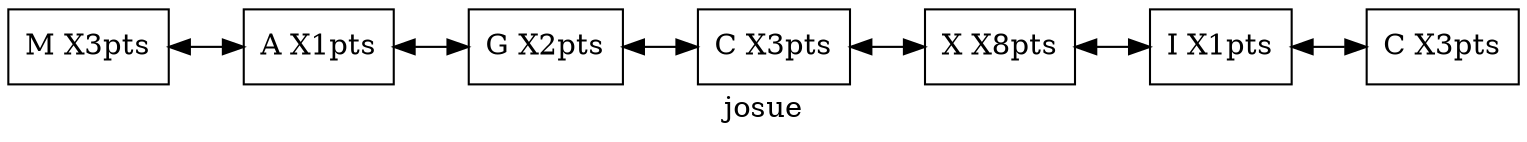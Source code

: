 digraph Lista {
rankdir=LR;
node [shape=record];
Nodo0[label="M  X3pts"]
Nodo1[label="A  X1pts"]
Nodo2[label="G  X2pts"]
Nodo3[label="C  X3pts"]
Nodo4[label="X  X8pts"]
Nodo5[label="I  X1pts"]
Nodo6[label="C  X3pts"]
Nodo0->Nodo1[dir=both];
Nodo1->Nodo2[dir=both];
Nodo2->Nodo3[dir=both];
Nodo3->Nodo4[dir=both];
Nodo4->Nodo5[dir=both];
Nodo5->Nodo6[dir=both];
label="josue";
}
